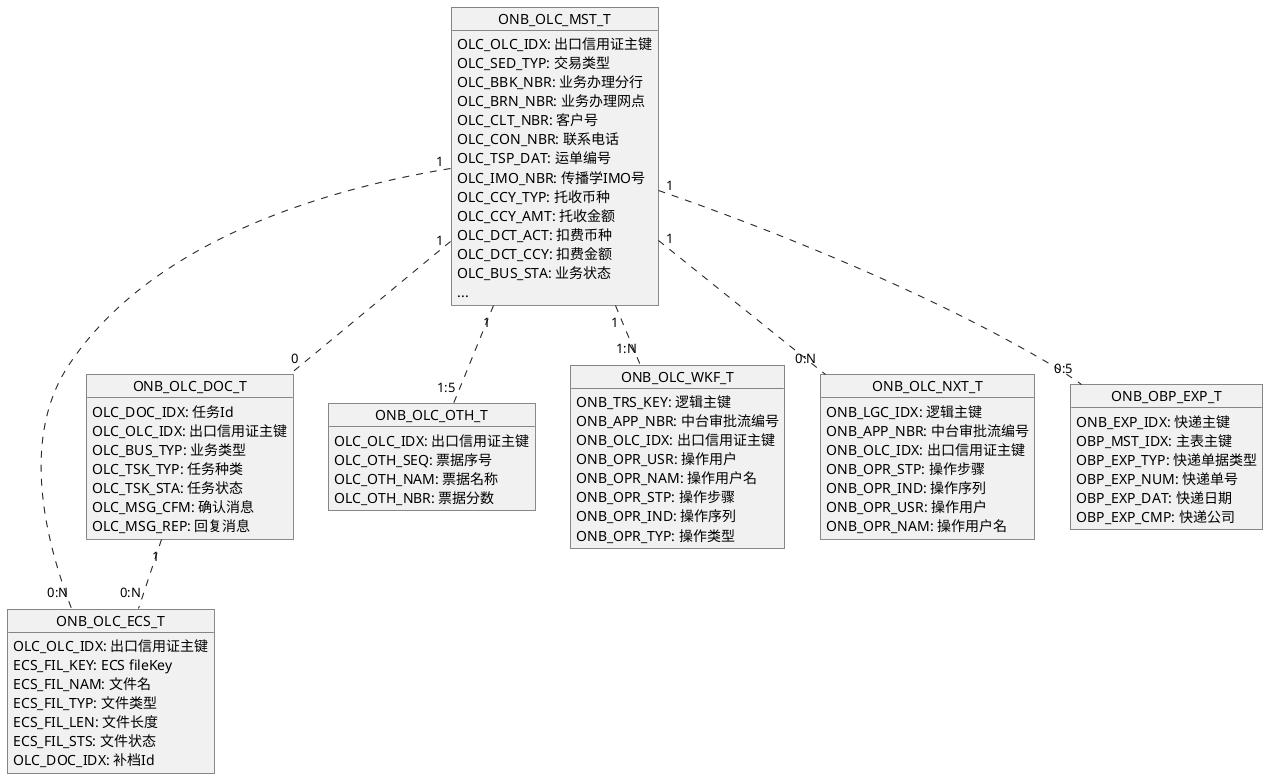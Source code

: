 @startuml
'https://plantuml.com/object-diagram

object ONB_OLC_MST_T {
OLC_OLC_IDX: 出口信用证主键
OLC_SED_TYP: 交易类型
OLC_BBK_NBR: 业务办理分行
OLC_BRN_NBR: 业务办理网点
OLC_CLT_NBR: 客户号
OLC_CON_NBR: 联系电话
OLC_TSP_DAT: 运单编号
OLC_IMO_NBR: 传播学IMO号
OLC_CCY_TYP: 托收币种
OLC_CCY_AMT: 托收金额
OLC_DCT_ACT: 扣费币种
OLC_DCT_CCY: 扣费金额
OLC_BUS_STA: 业务状态
...
}
object ONB_OLC_ECS_T {
OLC_OLC_IDX: 出口信用证主键
ECS_FIL_KEY: ECS fileKey
ECS_FIL_NAM: 文件名
ECS_FIL_TYP: 文件类型
ECS_FIL_LEN: 文件长度
ECS_FIL_STS: 文件状态
OLC_DOC_IDX: 补档Id
}
object ONB_OLC_DOC_T {
OLC_DOC_IDX: 任务Id
OLC_OLC_IDX: 出口信用证主键
OLC_BUS_TYP: 业务类型
OLC_TSK_TYP: 任务种类
OLC_TSK_STA: 任务状态
OLC_MSG_CFM: 确认消息
OLC_MSG_REP: 回复消息
}
object ONB_OLC_OTH_T {
OLC_OLC_IDX: 出口信用证主键
OLC_OTH_SEQ: 票据序号
OLC_OTH_NAM: 票据名称
OLC_OTH_NBR: 票据分数
}
object ONB_OLC_WKF_T {
ONB_TRS_KEY: 逻辑主键
ONB_APP_NBR: 中台审批流编号
ONB_OLC_IDX: 出口信用证主键
ONB_OPR_USR: 操作用户
ONB_OPR_NAM: 操作用户名
ONB_OPR_STP: 操作步骤
ONB_OPR_IND: 操作序列
ONB_OPR_TYP: 操作类型
}
object ONB_OLC_NXT_T {
ONB_LGC_IDX: 逻辑主键
ONB_APP_NBR: 中台审批流编号
ONB_OLC_IDX: 出口信用证主键
ONB_OPR_STP: 操作步骤
ONB_OPR_IND: 操作序列
ONB_OPR_USR: 操作用户
ONB_OPR_NAM: 操作用户名
}
object ONB_OBP_EXP_T {
ONB_EXP_IDX: 快递主键
OBP_MST_IDX: 主表主键
OBP_EXP_TYP: 快递单据类型
OBP_EXP_NUM: 快递单号
OBP_EXP_DAT: 快递日期
OBP_EXP_CMP: 快递公司
}

ONB_OLC_MST_T "1" .. "0:N" ONB_OLC_ECS_T
ONB_OLC_DOC_T "1" .. "0:N" ONB_OLC_ECS_T
ONB_OLC_MST_T "1" .. "0:5" ONB_OBP_EXP_T
ONB_OLC_MST_T "1" .. "0" ONB_OLC_DOC_T
ONB_OLC_MST_T "1" .. "1:N" ONB_OLC_WKF_T
ONB_OLC_MST_T "1" .. "1:5" ONB_OLC_OTH_T
ONB_OLC_MST_T "1" .. "0:N" ONB_OLC_NXT_T

@enduml
